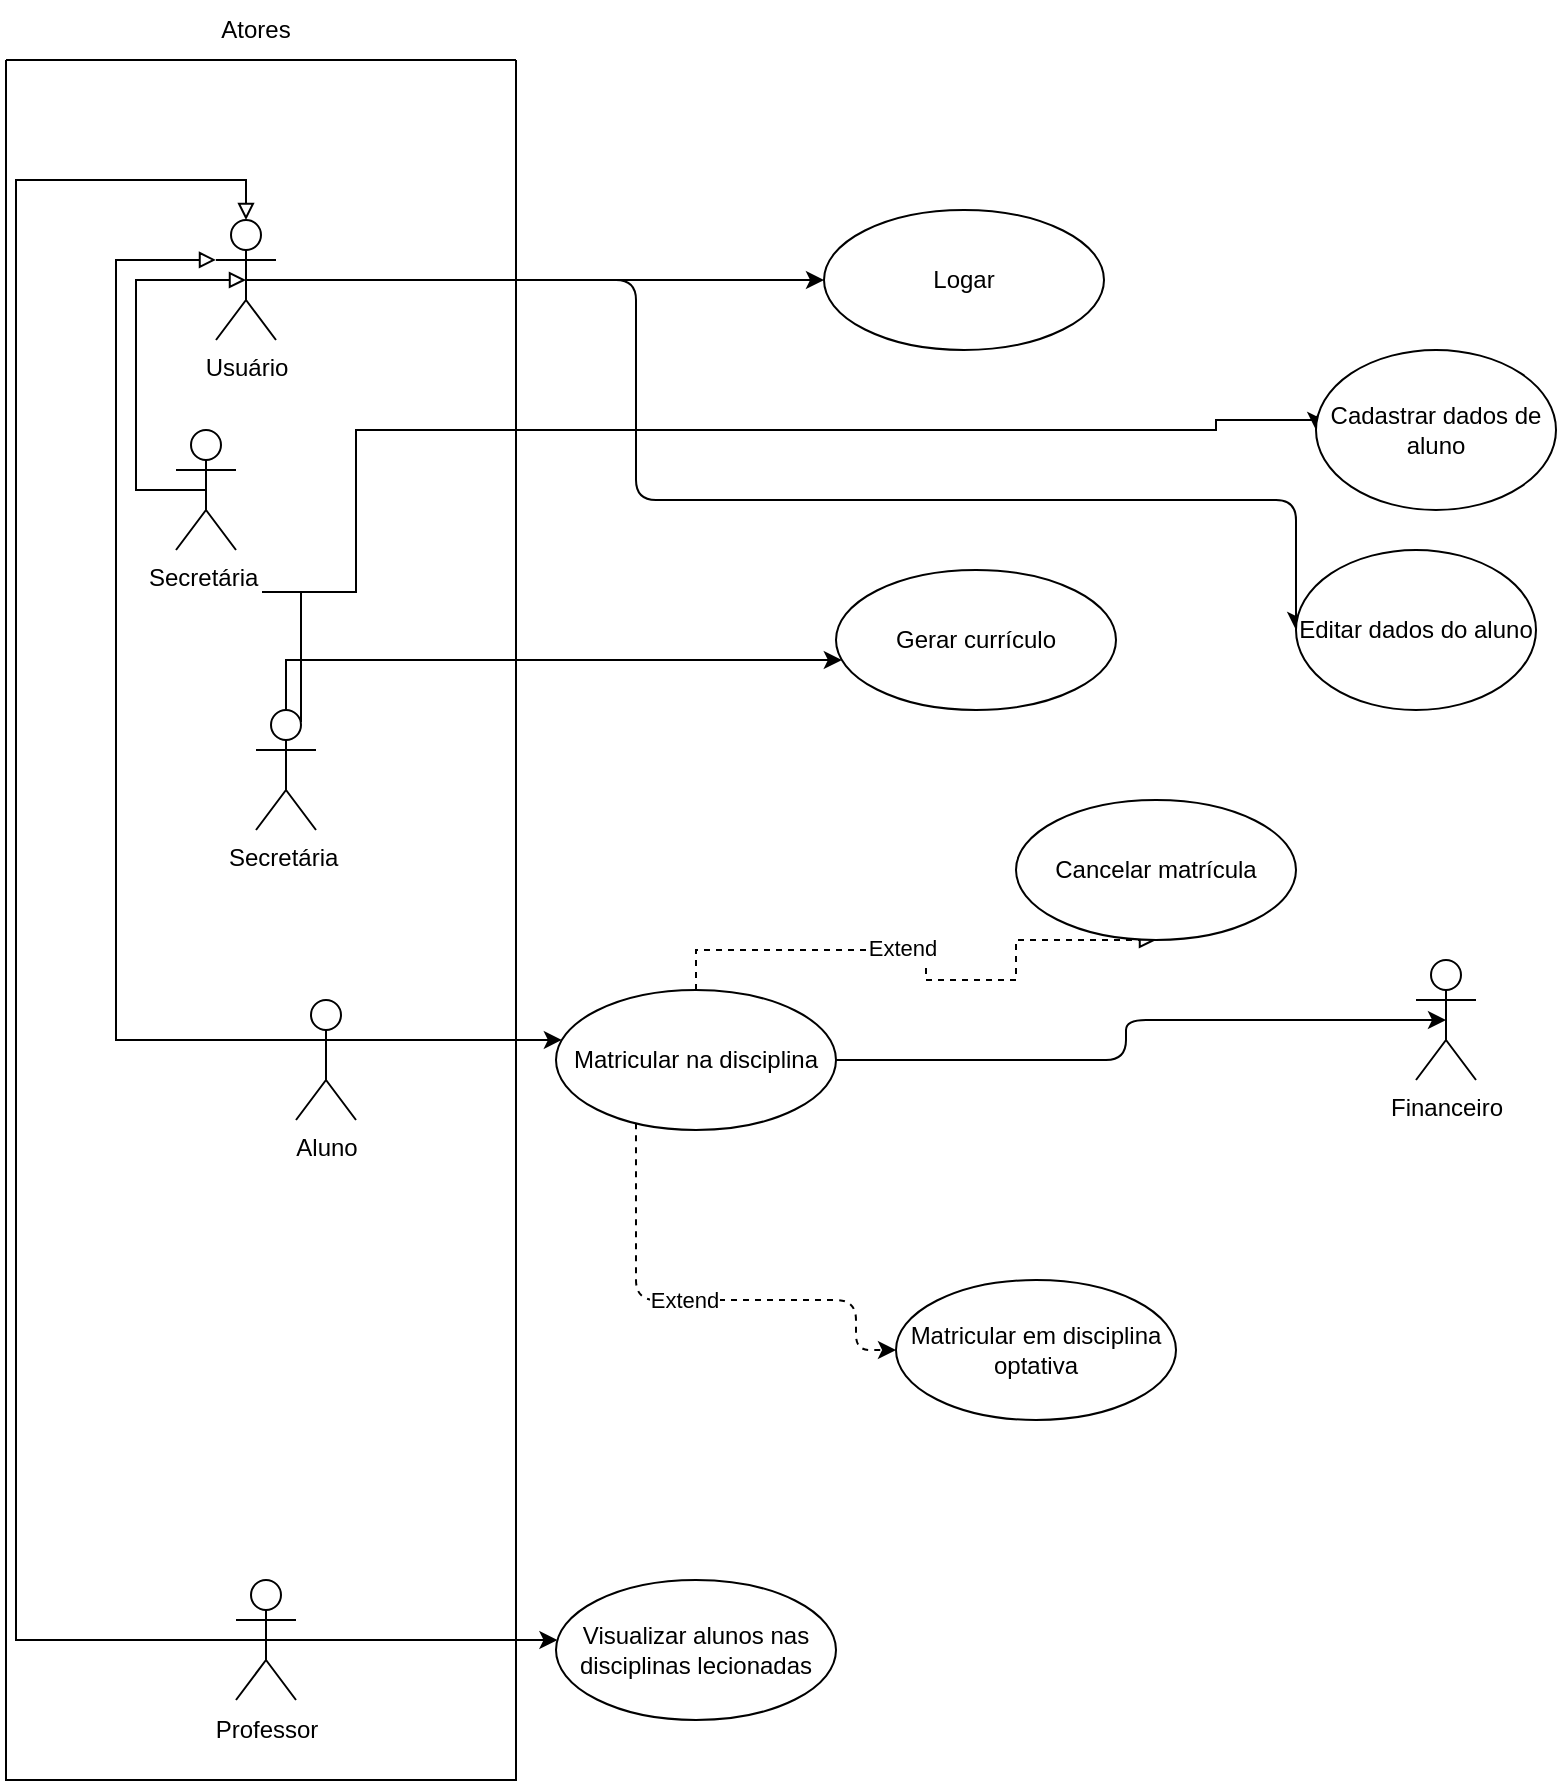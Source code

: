 <mxfile version="26.0.16">
  <diagram id="z5RyN5gKrQhgy4uWIah9" name="Página-1">
    <mxGraphModel dx="2385" dy="2504" grid="1" gridSize="10" guides="1" tooltips="1" connect="1" arrows="1" fold="1" page="1" pageScale="1" pageWidth="827" pageHeight="1169" math="0" shadow="0">
      <root>
        <mxCell id="0" />
        <mxCell id="1" parent="0" />
        <mxCell id="Ttxp76rmqHFoTlr9PWYt-11" style="edgeStyle=orthogonalEdgeStyle;rounded=0;orthogonalLoop=1;jettySize=auto;html=1;exitX=0.5;exitY=0.5;exitDx=0;exitDy=0;exitPerimeter=0;" parent="1" source="Ttxp76rmqHFoTlr9PWYt-5" target="Ttxp76rmqHFoTlr9PWYt-6" edge="1">
          <mxGeometry relative="1" as="geometry">
            <Array as="points">
              <mxPoint x="350" y="140" />
              <mxPoint x="350" y="140" />
            </Array>
          </mxGeometry>
        </mxCell>
        <mxCell id="Ttxp76rmqHFoTlr9PWYt-16" style="edgeStyle=orthogonalEdgeStyle;rounded=0;orthogonalLoop=1;jettySize=auto;html=1;exitX=0.75;exitY=0.1;exitDx=0;exitDy=0;exitPerimeter=0;entryX=0;entryY=0.5;entryDx=0;entryDy=0;" parent="1" source="Ttxp76rmqHFoTlr9PWYt-5" target="Ttxp76rmqHFoTlr9PWYt-14" edge="1">
          <mxGeometry relative="1" as="geometry">
            <Array as="points">
              <mxPoint x="133" y="106" />
              <mxPoint x="180" y="106" />
              <mxPoint x="180" y="25" />
              <mxPoint x="610" y="25" />
              <mxPoint x="610" y="20" />
              <mxPoint x="640" y="20" />
            </Array>
          </mxGeometry>
        </mxCell>
        <mxCell id="Ttxp76rmqHFoTlr9PWYt-5" value="Secretária&amp;nbsp;" style="shape=umlActor;verticalLabelPosition=bottom;verticalAlign=top;html=1;" parent="1" vertex="1">
          <mxGeometry x="130" y="165" width="30" height="60" as="geometry" />
        </mxCell>
        <mxCell id="Ttxp76rmqHFoTlr9PWYt-6" value="Gerar currículo" style="ellipse;whiteSpace=wrap;html=1;" parent="1" vertex="1">
          <mxGeometry x="420" y="95" width="140" height="70" as="geometry" />
        </mxCell>
        <mxCell id="Ttxp76rmqHFoTlr9PWYt-14" value="Cadastrar dados de aluno" style="ellipse;whiteSpace=wrap;html=1;" parent="1" vertex="1">
          <mxGeometry x="660" y="-15" width="120" height="80" as="geometry" />
        </mxCell>
        <mxCell id="Ttxp76rmqHFoTlr9PWYt-23" style="edgeStyle=orthogonalEdgeStyle;rounded=0;orthogonalLoop=1;jettySize=auto;html=1;exitX=1;exitY=0.333;exitDx=0;exitDy=0;exitPerimeter=0;" parent="1" source="Ttxp76rmqHFoTlr9PWYt-17" target="Ttxp76rmqHFoTlr9PWYt-22" edge="1">
          <mxGeometry relative="1" as="geometry">
            <Array as="points">
              <mxPoint x="300" y="330" />
              <mxPoint x="300" y="330" />
            </Array>
          </mxGeometry>
        </mxCell>
        <mxCell id="Ttxp76rmqHFoTlr9PWYt-56" style="edgeStyle=orthogonalEdgeStyle;rounded=0;orthogonalLoop=1;jettySize=auto;html=1;exitX=0;exitY=0.333;exitDx=0;exitDy=0;exitPerimeter=0;entryX=0;entryY=0.333;entryDx=0;entryDy=0;entryPerimeter=0;endArrow=block;endFill=0;" parent="1" source="Ttxp76rmqHFoTlr9PWYt-17" target="Ttxp76rmqHFoTlr9PWYt-42" edge="1">
          <mxGeometry relative="1" as="geometry">
            <Array as="points">
              <mxPoint x="60" y="330" />
              <mxPoint x="60" y="-60" />
            </Array>
          </mxGeometry>
        </mxCell>
        <mxCell id="Ttxp76rmqHFoTlr9PWYt-17" value="Aluno" style="shape=umlActor;verticalLabelPosition=bottom;verticalAlign=top;html=1;" parent="1" vertex="1">
          <mxGeometry x="150" y="310" width="30" height="60" as="geometry" />
        </mxCell>
        <mxCell id="Ttxp76rmqHFoTlr9PWYt-65" style="edgeStyle=orthogonalEdgeStyle;rounded=0;orthogonalLoop=1;jettySize=auto;html=1;exitX=0.5;exitY=0;exitDx=0;exitDy=0;entryX=0.5;entryY=1;entryDx=0;entryDy=0;endArrow=block;endFill=0;dashed=1;" parent="1" source="Ttxp76rmqHFoTlr9PWYt-22" target="Ttxp76rmqHFoTlr9PWYt-24" edge="1">
          <mxGeometry relative="1" as="geometry">
            <Array as="points">
              <mxPoint x="350" y="285" />
              <mxPoint x="465" y="285" />
              <mxPoint x="465" y="300" />
              <mxPoint x="510" y="300" />
              <mxPoint x="510" y="280" />
            </Array>
          </mxGeometry>
        </mxCell>
        <mxCell id="Ttxp76rmqHFoTlr9PWYt-66" value="Extend" style="edgeLabel;html=1;align=center;verticalAlign=middle;resizable=0;points=[];" parent="Ttxp76rmqHFoTlr9PWYt-65" connectable="0" vertex="1">
          <mxGeometry x="-0.139" y="1" relative="1" as="geometry">
            <mxPoint as="offset" />
          </mxGeometry>
        </mxCell>
        <mxCell id="SGpF-v5JoDDVjetMsOBm-1" style="edgeStyle=orthogonalEdgeStyle;rounded=1;orthogonalLoop=1;jettySize=auto;html=1;entryX=0;entryY=0.5;entryDx=0;entryDy=0;dashed=1;" parent="1" source="Ttxp76rmqHFoTlr9PWYt-22" target="Ttxp76rmqHFoTlr9PWYt-32" edge="1">
          <mxGeometry relative="1" as="geometry">
            <Array as="points">
              <mxPoint x="320" y="460" />
              <mxPoint x="430" y="460" />
              <mxPoint x="430" y="485" />
            </Array>
          </mxGeometry>
        </mxCell>
        <mxCell id="SGpF-v5JoDDVjetMsOBm-2" value="Extend" style="edgeLabel;html=1;align=center;verticalAlign=middle;resizable=0;points=[];" parent="SGpF-v5JoDDVjetMsOBm-1" vertex="1" connectable="0">
          <mxGeometry x="-0.076" y="1" relative="1" as="geometry">
            <mxPoint y="1" as="offset" />
          </mxGeometry>
        </mxCell>
        <mxCell id="SGpF-v5JoDDVjetMsOBm-3" style="edgeStyle=orthogonalEdgeStyle;rounded=1;orthogonalLoop=1;jettySize=auto;html=1;entryX=0.5;entryY=0.5;entryDx=0;entryDy=0;entryPerimeter=0;" parent="1" source="Ttxp76rmqHFoTlr9PWYt-22" target="Ttxp76rmqHFoTlr9PWYt-27" edge="1">
          <mxGeometry relative="1" as="geometry" />
        </mxCell>
        <mxCell id="Ttxp76rmqHFoTlr9PWYt-22" value="Matricular na disciplina" style="ellipse;whiteSpace=wrap;html=1;" parent="1" vertex="1">
          <mxGeometry x="280" y="305" width="140" height="70" as="geometry" />
        </mxCell>
        <mxCell id="Ttxp76rmqHFoTlr9PWYt-24" value="Cancelar matrícula" style="ellipse;whiteSpace=wrap;html=1;" parent="1" vertex="1">
          <mxGeometry x="510" y="210" width="140" height="70" as="geometry" />
        </mxCell>
        <mxCell id="Ttxp76rmqHFoTlr9PWYt-27" value="Financeiro" style="shape=umlActor;verticalLabelPosition=bottom;verticalAlign=top;html=1;" parent="1" vertex="1">
          <mxGeometry x="710" y="290" width="30" height="60" as="geometry" />
        </mxCell>
        <mxCell id="Ttxp76rmqHFoTlr9PWYt-32" value="Matricular em disciplina optativa" style="ellipse;whiteSpace=wrap;html=1;" parent="1" vertex="1">
          <mxGeometry x="450" y="450" width="140" height="70" as="geometry" />
        </mxCell>
        <mxCell id="Ttxp76rmqHFoTlr9PWYt-40" style="edgeStyle=orthogonalEdgeStyle;rounded=0;orthogonalLoop=1;jettySize=auto;html=1;exitX=0.5;exitY=0.5;exitDx=0;exitDy=0;exitPerimeter=0;" parent="1" source="Ttxp76rmqHFoTlr9PWYt-37" target="Ttxp76rmqHFoTlr9PWYt-39" edge="1">
          <mxGeometry relative="1" as="geometry">
            <Array as="points">
              <mxPoint x="240" y="630" />
              <mxPoint x="240" y="630" />
            </Array>
          </mxGeometry>
        </mxCell>
        <mxCell id="Ttxp76rmqHFoTlr9PWYt-59" style="edgeStyle=orthogonalEdgeStyle;rounded=0;orthogonalLoop=1;jettySize=auto;html=1;entryX=0.5;entryY=0;entryDx=0;entryDy=0;entryPerimeter=0;endArrow=block;endFill=0;exitX=0.5;exitY=0.5;exitDx=0;exitDy=0;exitPerimeter=0;" parent="1" source="Ttxp76rmqHFoTlr9PWYt-37" target="Ttxp76rmqHFoTlr9PWYt-42" edge="1">
          <mxGeometry relative="1" as="geometry">
            <Array as="points">
              <mxPoint x="10" y="630" />
              <mxPoint x="10" y="-100" />
              <mxPoint x="125" y="-100" />
            </Array>
          </mxGeometry>
        </mxCell>
        <mxCell id="Ttxp76rmqHFoTlr9PWYt-37" value="" style="shape=umlActor;verticalLabelPosition=bottom;verticalAlign=top;html=1;" parent="1" vertex="1">
          <mxGeometry x="120" y="600" width="30" height="60" as="geometry" />
        </mxCell>
        <mxCell id="Ttxp76rmqHFoTlr9PWYt-38" value="Professor" style="text;html=1;align=center;verticalAlign=middle;resizable=0;points=[];autosize=1;strokeColor=none;fillColor=none;" parent="1" vertex="1">
          <mxGeometry x="100" y="660" width="70" height="30" as="geometry" />
        </mxCell>
        <mxCell id="Ttxp76rmqHFoTlr9PWYt-39" value="Visualizar alunos nas disciplinas lecionadas" style="ellipse;whiteSpace=wrap;html=1;" parent="1" vertex="1">
          <mxGeometry x="280" y="600" width="140" height="70" as="geometry" />
        </mxCell>
        <mxCell id="Ttxp76rmqHFoTlr9PWYt-47" style="edgeStyle=orthogonalEdgeStyle;rounded=0;orthogonalLoop=1;jettySize=auto;html=1;exitX=0.5;exitY=0.5;exitDx=0;exitDy=0;exitPerimeter=0;" parent="1" source="Ttxp76rmqHFoTlr9PWYt-42" target="Ttxp76rmqHFoTlr9PWYt-43" edge="1">
          <mxGeometry relative="1" as="geometry" />
        </mxCell>
        <mxCell id="SGpF-v5JoDDVjetMsOBm-5" style="edgeStyle=orthogonalEdgeStyle;rounded=1;orthogonalLoop=1;jettySize=auto;html=1;entryX=0;entryY=0.5;entryDx=0;entryDy=0;" parent="1" source="Ttxp76rmqHFoTlr9PWYt-42" target="SGpF-v5JoDDVjetMsOBm-4" edge="1">
          <mxGeometry relative="1" as="geometry">
            <Array as="points">
              <mxPoint x="320" y="-50" />
              <mxPoint x="320" y="60" />
              <mxPoint x="650" y="60" />
            </Array>
          </mxGeometry>
        </mxCell>
        <mxCell id="Ttxp76rmqHFoTlr9PWYt-42" value="Usuário" style="shape=umlActor;verticalLabelPosition=bottom;verticalAlign=top;html=1;" parent="1" vertex="1">
          <mxGeometry x="110" y="-80" width="30" height="60" as="geometry" />
        </mxCell>
        <mxCell id="Ttxp76rmqHFoTlr9PWYt-43" value="Logar" style="ellipse;whiteSpace=wrap;html=1;" parent="1" vertex="1">
          <mxGeometry x="414" y="-85" width="140" height="70" as="geometry" />
        </mxCell>
        <mxCell id="SGpF-v5JoDDVjetMsOBm-4" value="Editar dados do aluno" style="ellipse;whiteSpace=wrap;html=1;" parent="1" vertex="1">
          <mxGeometry x="650" y="85" width="120" height="80" as="geometry" />
        </mxCell>
        <mxCell id="SGpF-v5JoDDVjetMsOBm-6" value="Secretária&amp;nbsp;" style="shape=umlActor;verticalLabelPosition=bottom;verticalAlign=top;html=1;" parent="1" vertex="1">
          <mxGeometry x="90" y="25" width="30" height="60" as="geometry" />
        </mxCell>
        <mxCell id="SGpF-v5JoDDVjetMsOBm-12" style="edgeStyle=orthogonalEdgeStyle;rounded=0;orthogonalLoop=1;jettySize=auto;html=1;exitX=0.5;exitY=0.5;exitDx=0;exitDy=0;exitPerimeter=0;entryX=0.5;entryY=0.5;entryDx=0;entryDy=0;entryPerimeter=0;endArrow=block;endFill=0;" parent="1" source="SGpF-v5JoDDVjetMsOBm-6" target="Ttxp76rmqHFoTlr9PWYt-42" edge="1">
          <mxGeometry relative="1" as="geometry">
            <Array as="points">
              <mxPoint x="70" y="55" />
              <mxPoint x="70" y="-50" />
            </Array>
            <mxPoint x="160" y="340" as="sourcePoint" />
            <mxPoint x="120" y="-50" as="targetPoint" />
          </mxGeometry>
        </mxCell>
        <mxCell id="SGpF-v5JoDDVjetMsOBm-14" value="" style="swimlane;startSize=0;" parent="1" vertex="1">
          <mxGeometry x="5" y="-160" width="255" height="860" as="geometry" />
        </mxCell>
        <mxCell id="SGpF-v5JoDDVjetMsOBm-15" value="Atores" style="text;html=1;strokeColor=none;fillColor=none;align=center;verticalAlign=middle;whiteSpace=wrap;rounded=0;" parent="1" vertex="1">
          <mxGeometry x="100" y="-190" width="60" height="30" as="geometry" />
        </mxCell>
      </root>
    </mxGraphModel>
  </diagram>
</mxfile>
